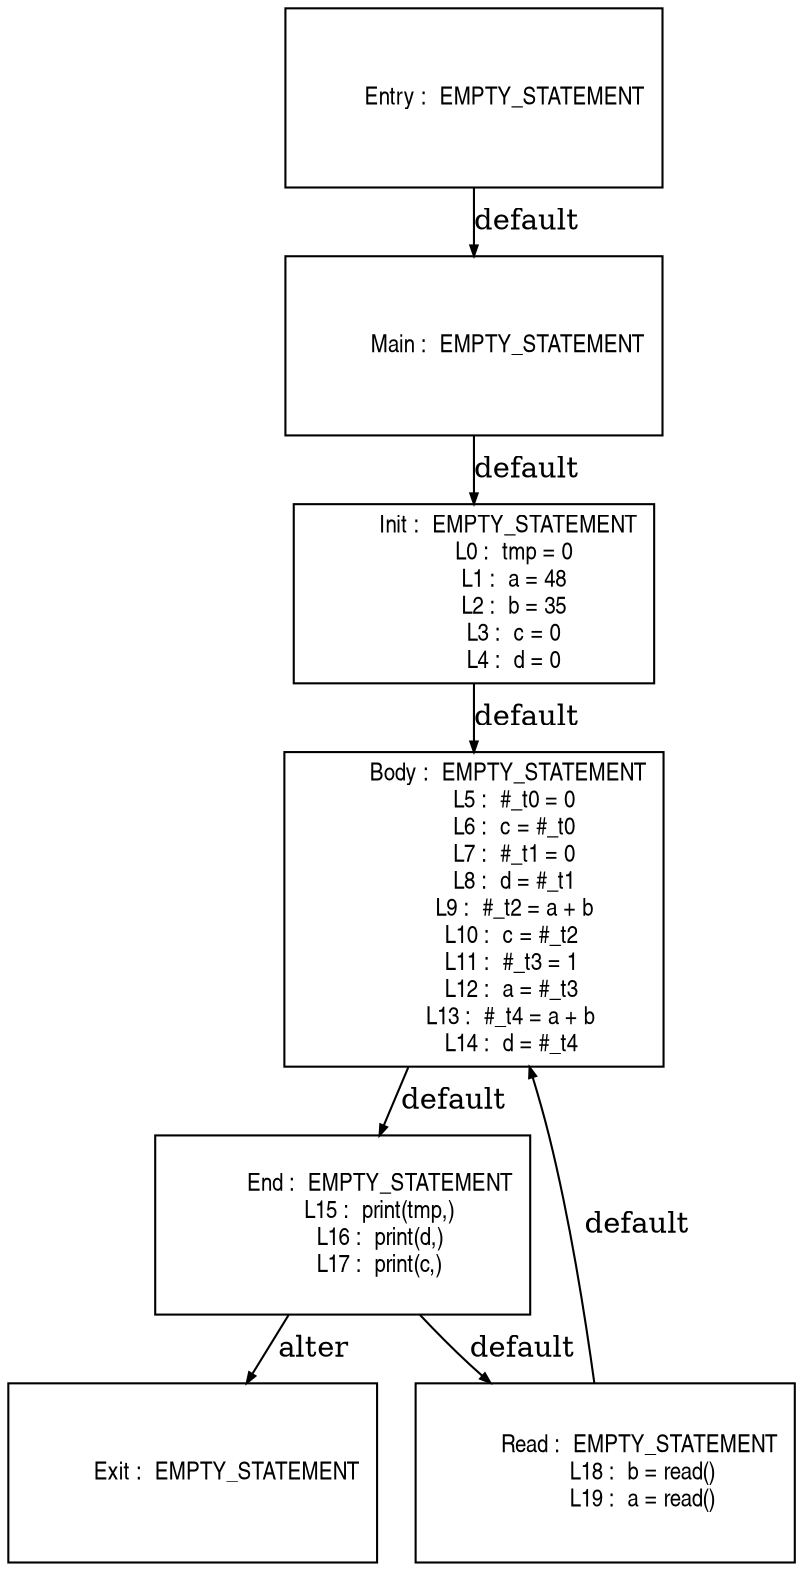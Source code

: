 digraph G {
  ranksep=.25;
  edge [arrowsize=.5]
  node [shape=rectangle, fontname="ArialNarrow",
        fontsize=12,  height=1.2];
  "           Main :  EMPTY_STATEMENT
"; "           Init :  EMPTY_STATEMENT
             L0 :  tmp = 0
             L1 :  a = 48
             L2 :  b = 35
             L3 :  c = 0
             L4 :  d = 0
"; "           Body :  EMPTY_STATEMENT
             L5 :  #_t0 = 0
             L6 :  c = #_t0
             L7 :  #_t1 = 0
             L8 :  d = #_t1
             L9 :  #_t2 = a + b
            L10 :  c = #_t2
            L11 :  #_t3 = 1
            L12 :  a = #_t3
            L13 :  #_t4 = a + b
            L14 :  d = #_t4
"; "          Entry :  EMPTY_STATEMENT
"; "            End :  EMPTY_STATEMENT
            L15 :  print(tmp,)
            L16 :  print(d,)
            L17 :  print(c,)
"; "           Exit :  EMPTY_STATEMENT
"; "           Read :  EMPTY_STATEMENT
            L18 :  b = read()
            L19 :  a = read()
"; 
  "           Main :  EMPTY_STATEMENT
" -> "           Init :  EMPTY_STATEMENT
             L0 :  tmp = 0
             L1 :  a = 48
             L2 :  b = 35
             L3 :  c = 0
             L4 :  d = 0
"  [label="default"];
  "           Init :  EMPTY_STATEMENT
             L0 :  tmp = 0
             L1 :  a = 48
             L2 :  b = 35
             L3 :  c = 0
             L4 :  d = 0
" -> "           Body :  EMPTY_STATEMENT
             L5 :  #_t0 = 0
             L6 :  c = #_t0
             L7 :  #_t1 = 0
             L8 :  d = #_t1
             L9 :  #_t2 = a + b
            L10 :  c = #_t2
            L11 :  #_t3 = 1
            L12 :  a = #_t3
            L13 :  #_t4 = a + b
            L14 :  d = #_t4
"  [label="default"];
  "           Body :  EMPTY_STATEMENT
             L5 :  #_t0 = 0
             L6 :  c = #_t0
             L7 :  #_t1 = 0
             L8 :  d = #_t1
             L9 :  #_t2 = a + b
            L10 :  c = #_t2
            L11 :  #_t3 = 1
            L12 :  a = #_t3
            L13 :  #_t4 = a + b
            L14 :  d = #_t4
" -> "            End :  EMPTY_STATEMENT
            L15 :  print(tmp,)
            L16 :  print(d,)
            L17 :  print(c,)
"  [label="default"];
  "          Entry :  EMPTY_STATEMENT
" -> "           Main :  EMPTY_STATEMENT
"  [label="default"];
  "            End :  EMPTY_STATEMENT
            L15 :  print(tmp,)
            L16 :  print(d,)
            L17 :  print(c,)
" -> "           Read :  EMPTY_STATEMENT
            L18 :  b = read()
            L19 :  a = read()
"  [label="default"];
  "            End :  EMPTY_STATEMENT
            L15 :  print(tmp,)
            L16 :  print(d,)
            L17 :  print(c,)
" -> "           Exit :  EMPTY_STATEMENT
"  [label="alter"];
  "           Read :  EMPTY_STATEMENT
            L18 :  b = read()
            L19 :  a = read()
" -> "           Body :  EMPTY_STATEMENT
             L5 :  #_t0 = 0
             L6 :  c = #_t0
             L7 :  #_t1 = 0
             L8 :  d = #_t1
             L9 :  #_t2 = a + b
            L10 :  c = #_t2
            L11 :  #_t3 = 1
            L12 :  a = #_t3
            L13 :  #_t4 = a + b
            L14 :  d = #_t4
"  [label="default"];
}
